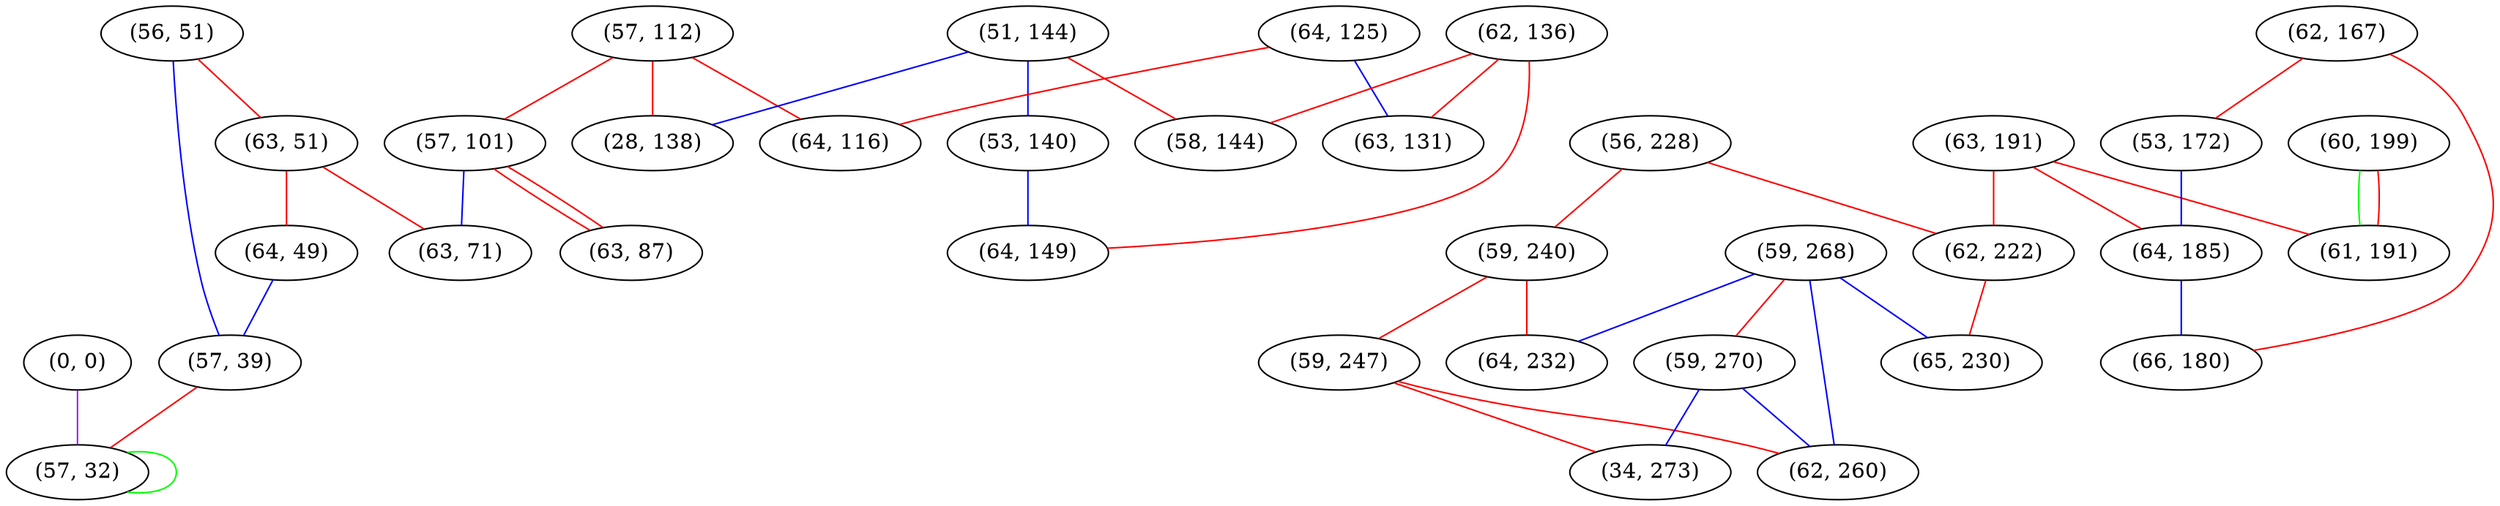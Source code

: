 graph "" {
"(57, 112)";
"(51, 144)";
"(57, 101)";
"(59, 268)";
"(56, 51)";
"(56, 228)";
"(64, 125)";
"(62, 136)";
"(59, 240)";
"(63, 51)";
"(58, 144)";
"(60, 199)";
"(64, 232)";
"(62, 167)";
"(63, 191)";
"(59, 247)";
"(0, 0)";
"(63, 71)";
"(59, 270)";
"(28, 138)";
"(64, 49)";
"(62, 222)";
"(53, 140)";
"(57, 39)";
"(53, 172)";
"(64, 149)";
"(64, 116)";
"(64, 185)";
"(62, 260)";
"(61, 191)";
"(66, 180)";
"(57, 32)";
"(65, 230)";
"(63, 87)";
"(63, 131)";
"(34, 273)";
"(57, 112)" -- "(57, 101)"  [color=red, key=0, weight=1];
"(57, 112)" -- "(28, 138)"  [color=red, key=0, weight=1];
"(57, 112)" -- "(64, 116)"  [color=red, key=0, weight=1];
"(51, 144)" -- "(58, 144)"  [color=red, key=0, weight=1];
"(51, 144)" -- "(53, 140)"  [color=blue, key=0, weight=3];
"(51, 144)" -- "(28, 138)"  [color=blue, key=0, weight=3];
"(57, 101)" -- "(63, 87)"  [color=red, key=0, weight=1];
"(57, 101)" -- "(63, 87)"  [color=red, key=1, weight=1];
"(57, 101)" -- "(63, 71)"  [color=blue, key=0, weight=3];
"(59, 268)" -- "(62, 260)"  [color=blue, key=0, weight=3];
"(59, 268)" -- "(64, 232)"  [color=blue, key=0, weight=3];
"(59, 268)" -- "(65, 230)"  [color=blue, key=0, weight=3];
"(59, 268)" -- "(59, 270)"  [color=red, key=0, weight=1];
"(56, 51)" -- "(63, 51)"  [color=red, key=0, weight=1];
"(56, 51)" -- "(57, 39)"  [color=blue, key=0, weight=3];
"(56, 228)" -- "(59, 240)"  [color=red, key=0, weight=1];
"(56, 228)" -- "(62, 222)"  [color=red, key=0, weight=1];
"(64, 125)" -- "(63, 131)"  [color=blue, key=0, weight=3];
"(64, 125)" -- "(64, 116)"  [color=red, key=0, weight=1];
"(62, 136)" -- "(58, 144)"  [color=red, key=0, weight=1];
"(62, 136)" -- "(64, 149)"  [color=red, key=0, weight=1];
"(62, 136)" -- "(63, 131)"  [color=red, key=0, weight=1];
"(59, 240)" -- "(59, 247)"  [color=red, key=0, weight=1];
"(59, 240)" -- "(64, 232)"  [color=red, key=0, weight=1];
"(63, 51)" -- "(64, 49)"  [color=red, key=0, weight=1];
"(63, 51)" -- "(63, 71)"  [color=red, key=0, weight=1];
"(60, 199)" -- "(61, 191)"  [color=green, key=0, weight=2];
"(60, 199)" -- "(61, 191)"  [color=red, key=1, weight=1];
"(62, 167)" -- "(53, 172)"  [color=red, key=0, weight=1];
"(62, 167)" -- "(66, 180)"  [color=red, key=0, weight=1];
"(63, 191)" -- "(64, 185)"  [color=red, key=0, weight=1];
"(63, 191)" -- "(61, 191)"  [color=red, key=0, weight=1];
"(63, 191)" -- "(62, 222)"  [color=red, key=0, weight=1];
"(59, 247)" -- "(62, 260)"  [color=red, key=0, weight=1];
"(59, 247)" -- "(34, 273)"  [color=red, key=0, weight=1];
"(0, 0)" -- "(57, 32)"  [color=purple, key=0, weight=4];
"(59, 270)" -- "(62, 260)"  [color=blue, key=0, weight=3];
"(59, 270)" -- "(34, 273)"  [color=blue, key=0, weight=3];
"(64, 49)" -- "(57, 39)"  [color=blue, key=0, weight=3];
"(62, 222)" -- "(65, 230)"  [color=red, key=0, weight=1];
"(53, 140)" -- "(64, 149)"  [color=blue, key=0, weight=3];
"(57, 39)" -- "(57, 32)"  [color=red, key=0, weight=1];
"(53, 172)" -- "(64, 185)"  [color=blue, key=0, weight=3];
"(64, 185)" -- "(66, 180)"  [color=blue, key=0, weight=3];
"(57, 32)" -- "(57, 32)"  [color=green, key=0, weight=2];
}

